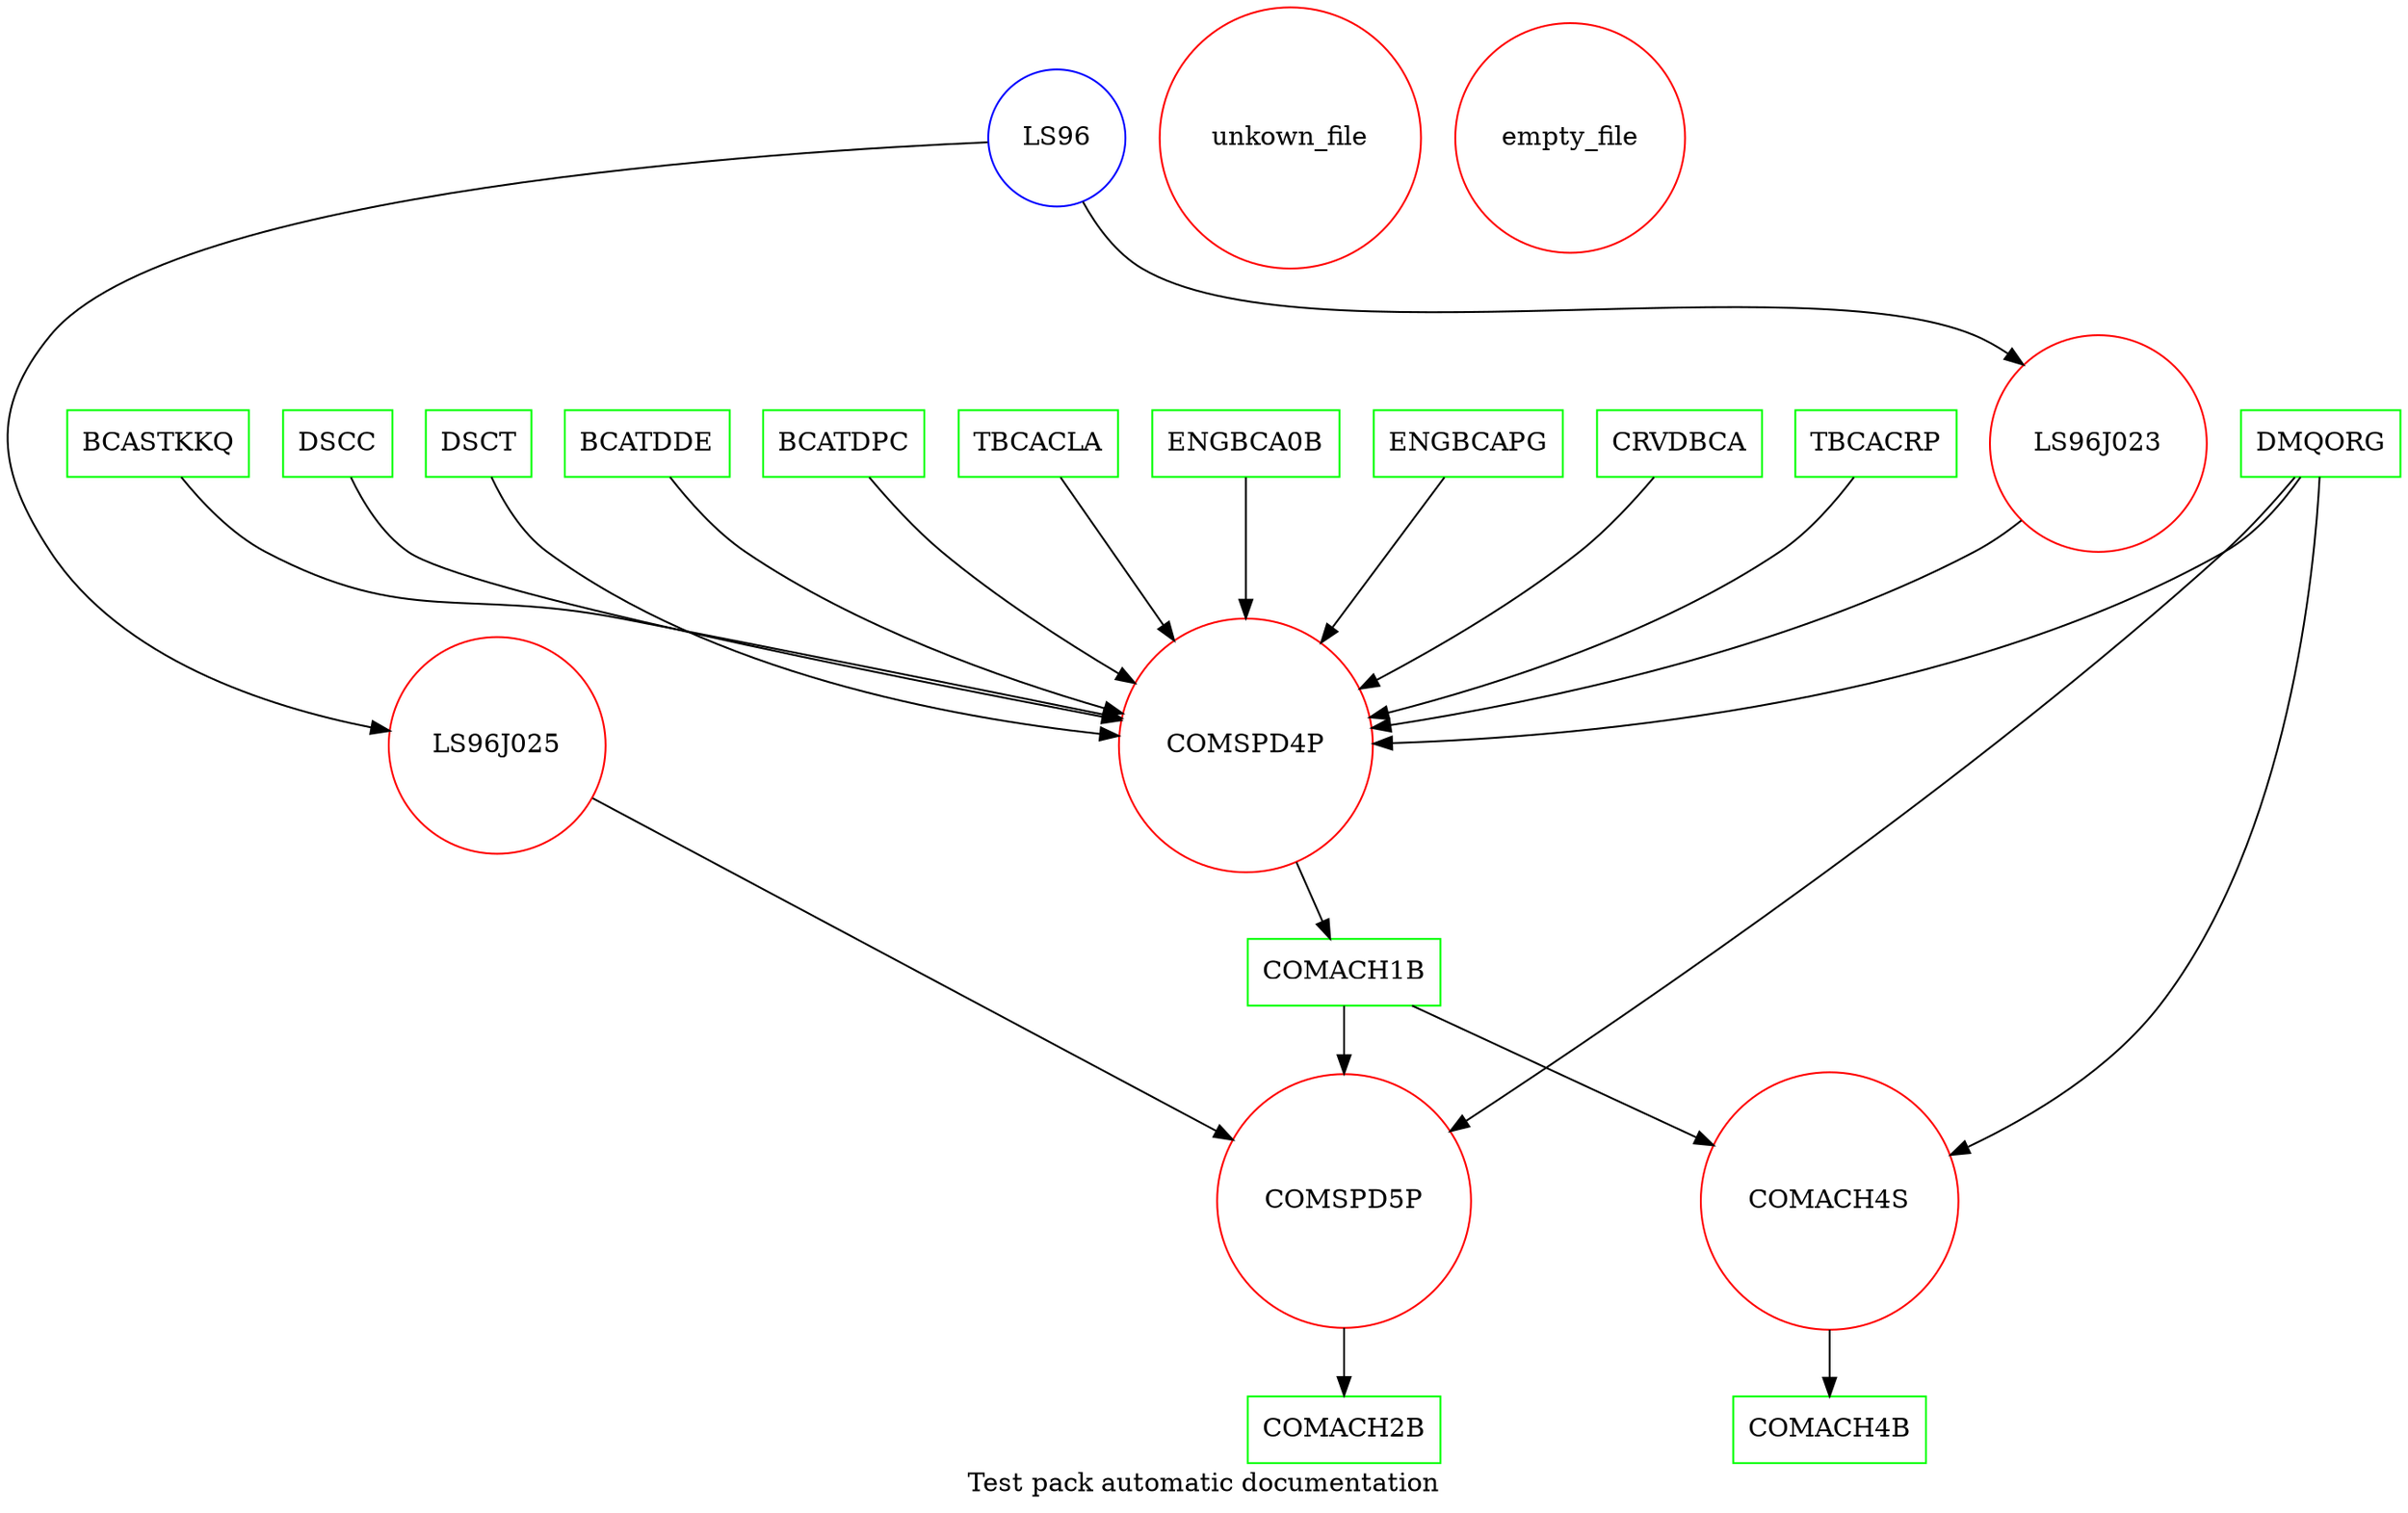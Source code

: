 strict digraph {
	graph [bb="0,0,1242.2,816",
		label="Test pack automatic documentation",
		lp="621.1,13",
		stric=False
	];
	node [label="\N"];
	COMACH1B	 [color=green,
		height="0.5",
		pos="652.2,292",
		shape=box,
		width="1.3611"];
	COMSPD5P	 [color=red,
		height="1.9028",
		pos="652.2,168",
		shape=circle,
		width="1.8889"];
	COMACH1B -> COMSPD5P	 [pos="e,652.2,236.63 652.2,273.97 652.2,266.36 652.2,256.94 652.2,246.87"];
	COMACH4S	 [color=red,
		height="1.9306",
		pos="905.2,168",
		shape=circle,
		width="1.9167"];
	COMACH1B -> COMACH4S	 [pos="e,842.9,198.53 688.99,273.97 726.76,255.46 786.52,226.17 833.65,203.07"];
	COMACH2B	 [color=green,
		height="0.5",
		pos="652.2,44",
		shape=box,
		width="1.3611"];
	COMSPD5P -> COMACH2B	 [pos="e,652.2,62.451 652.2,99.472 652.2,89.969 652.2,80.673 652.2,72.491"];
	COMACH4B	 [color=green,
		height="0.5",
		pos="905.2,44",
		shape=box,
		width="1.3611"];
	COMACH4S -> COMACH4B	 [pos="e,905.2,62.033 905.2,98.388 905.2,89.127 905.2,80.097 905.2,72.139"];
	DMQORG	 [color=green,
		height="0.5",
		pos="1201.2,579",
		shape=box,
		width="1.1389"];
	DMQORG -> COMSPD5P	 [pos="e,698.73,218.07 1190,560.8 1181,547.68 1167.3,530.5 1151.2,520 1104.2,489.32 107\
9.6,510.54 1030.2,484 900.77,414.51 774.88,296.04 706.03,225.58"];
	DMQORG -> COMACH4S	 [pos="e,945.84,224.43 1188.1,560.81 1147.3,504.13 1021,328.75 951.75,232.63"];
	COMSPD4P	 [color=red,
		height="1.9028",
		pos="643.2,415",
		shape=circle,
		width="1.8889"];
	DMQORG -> COMSPD4P	 [pos="e,695.19,459.54 1191.3,560.95 1182.6,547.18 1168.7,529.07 1151.2,520 988.35,435.\
72 912.27,547.36 740.2,484 727.68,479.39 715.31,472.72 703.81,465.32"];
	COMSPD4P -> COMACH1B	 [pos="e,650.87,310.16 648.2,346.67 648.88,337.39 649.54,328.32 650.13,320.33"];
	TBCACRP	 [color=green,
		height="0.5",
		pos="967.2,579",
		shape=box,
		width="1.1389"];
	TBCACRP -> COMSPD4P	 [pos="e,695.94,458.48 956.6,560.93 947.77,547.52 933.96,529.91 917.2,520 848.11,479.13\
 813.84,515.96 740.2,484 728.04,478.72 715.88,471.76 704.49,464.28"];
	BCASTKKQ	 [color=green,
		height="0.5",
		pos="78.2,579",
		shape=box,
		width="1.2778"];
	BCASTKKQ -> COMSPD4P	 [pos="e,576.57,429.57 90.236,560.89 100.15,547.46 115.44,529.84 133.2,520 206.86,479.2\
 236.69,500.77 319.2,484 404.03,466.76 501.12,445.94 566.72,431.71"];
	DSCC	 [color=green,
		height="0.5",
		pos="170.2,579",
		shape=box,
		width="0.77778"];
	DSCC -> COMSPD4P	 [pos="e,576.29,428.21 177.13,560.84 183.13,547.56 193.07,530.17 207.2,520 236.3,499.07\
 449.1,453.93 566.29,430.23"];
	DSCT	 [color=green,
		height="0.5",
		pos="244.2,579",
		shape=box,
		width="0.77778"];
	DSCT -> COMSPD4P	 [pos="e,575.39,420.22 251.4,560.75 257.47,547.6 267.4,530.42 281.2,520 365.18,456.62 4\
86.46,431.44 565.07,421.47"];
	BCATDDE	 [color=green,
		height="0.5",
		pos="333.2,579",
		shape=box,
		width="1.1944"];
	BCATDDE -> COMSPD4P	 [pos="e,577.28,432.58 345.55,561 355.12,548.15 369.39,531.22 385.2,520 440.79,480.53 5\
13.39,452.69 567.41,435.64"];
	BCATDPC	 [color=green,
		height="0.5",
		pos="436.2,579",
		shape=box,
		width="1.1667"];
	BCATDPC -> COMSPD4P	 [pos="e,584.22,449.47 449.81,560.85 459.49,548.57 473.22,532.39 487.2,520 514.21,496.0\
6 546.99,473.21 575.51,454.98"];
	TBCACLA	 [color=green,
		height="0.5",
		pos="537.2,579",
		shape=box,
		width="1.1389"];
	TBCACLA -> COMSPD4P	 [pos="e,605.95,472.63 548.95,560.82 561.41,541.54 581.83,509.94 600.49,481.08"];
	ENGBCA0B	 [color=green,
		height="0.5",
		pos="643.2,579",
		shape=box,
		width="1.3056"];
	ENGBCA0B -> COMSPD4P	 [pos="e,643.2,483.78 643.2,560.82 643.2,544.4 643.2,519.05 643.2,494.06"];
	ENGBCAPG	 [color=green,
		height="0.5",
		pos="756.2,579",
		shape=box,
		width="1.3333"];
	ENGBCAPG -> COMSPD4P	 [pos="e,682.15,471.53 743.68,560.82 730.23,541.32 708.1,509.2 688.03,480.06"];
	CRVDBCA	 [color=green,
		height="0.5",
		pos="865.2,579",
		shape=box,
		width="1.1944"];
	CRVDBCA -> COMSPD4P	 [pos="e,697.83,456.16 852.2,560.79 842.51,548.17 828.38,531.62 813.2,520 784.47,498.01\
 771.26,502.54 740.2,484 728.96,477.29 717.34,469.67 706.22,462.01"];
	unkown_file	 [color=red,
		height="1.9583",
		pos="669.2,745",
		shape=circle,
		width="1.9444"];
	LS96J025	 [color=red,
		height="1.625",
		pos="252.2,415",
		shape=circle,
		width="1.6111"];
	LS96J025 -> COMSPD5P	 [pos="e,593.93,203.98 302.05,384.22 373.58,340.05 505.5,258.59 585.4,209.25"];
	empty_file	 [color=red,
		height="1.7222",
		pos="819.2,745",
		shape=circle,
		width="1.7222"];
	LS96J023	 [color=red,
		height="1.625",
		pos="1084.2,579",
		shape=circle,
		width="1.6111"];
	LS96J023 -> COMSPD4P	 [pos="e,695.37,459.08 1043.7,536.72 1035.5,530.19 1026.5,524.22 1017.2,520 904.13,468.\
74 855.78,529.33 740.2,484 727.78,479.13 715.46,472.33 703.97,464.88"];
	LS96	 [color=blue,
		height="1.0278",
		pos="544.2,745",
		shape=circle,
		width="1.0278"];
	LS96 -> LS96J025	 [pos="e,194.66,423.59 506.88,743.22 398.04,737.17 84.694,713.41 23.2,638 -9.9444,597.3\
6 -5.1202,564.14 23.2,520 58.552,464.9 130.85,438.34 184.81,425.78"];
	LS96 -> LS96J023	 [pos="e,1043.8,621.63 558.3,710.54 565.71,696.84 576.22,682.38 590.2,674 671.88,625.04\
 929.61,675.35 1017.2,638 1023.5,635.3 1029.7,631.77 1035.5,627.77"];
}
